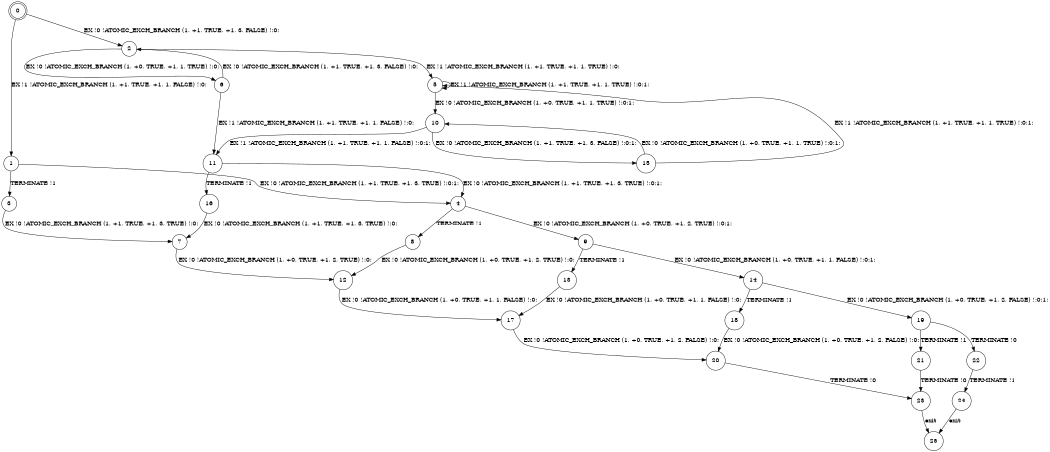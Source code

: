 digraph BCG {
size = "7, 10.5";
center = TRUE;
node [shape = circle];
0 [peripheries = 2];
0 -> 1 [label = "EX !1 !ATOMIC_EXCH_BRANCH (1, +1, TRUE, +1, 1, FALSE) !:0:"];
0 -> 2 [label = "EX !0 !ATOMIC_EXCH_BRANCH (1, +1, TRUE, +1, 3, FALSE) !:0:"];
1 -> 3 [label = "TERMINATE !1"];
1 -> 4 [label = "EX !0 !ATOMIC_EXCH_BRANCH (1, +1, TRUE, +1, 3, TRUE) !:0:1:"];
2 -> 5 [label = "EX !1 !ATOMIC_EXCH_BRANCH (1, +1, TRUE, +1, 1, TRUE) !:0:"];
2 -> 6 [label = "EX !0 !ATOMIC_EXCH_BRANCH (1, +0, TRUE, +1, 1, TRUE) !:0:"];
3 -> 7 [label = "EX !0 !ATOMIC_EXCH_BRANCH (1, +1, TRUE, +1, 3, TRUE) !:0:"];
4 -> 8 [label = "TERMINATE !1"];
4 -> 9 [label = "EX !0 !ATOMIC_EXCH_BRANCH (1, +0, TRUE, +1, 2, TRUE) !:0:1:"];
5 -> 5 [label = "EX !1 !ATOMIC_EXCH_BRANCH (1, +1, TRUE, +1, 1, TRUE) !:0:1:"];
5 -> 10 [label = "EX !0 !ATOMIC_EXCH_BRANCH (1, +0, TRUE, +1, 1, TRUE) !:0:1:"];
6 -> 11 [label = "EX !1 !ATOMIC_EXCH_BRANCH (1, +1, TRUE, +1, 1, FALSE) !:0:"];
6 -> 2 [label = "EX !0 !ATOMIC_EXCH_BRANCH (1, +1, TRUE, +1, 3, FALSE) !:0:"];
7 -> 12 [label = "EX !0 !ATOMIC_EXCH_BRANCH (1, +0, TRUE, +1, 2, TRUE) !:0:"];
8 -> 12 [label = "EX !0 !ATOMIC_EXCH_BRANCH (1, +0, TRUE, +1, 2, TRUE) !:0:"];
9 -> 13 [label = "TERMINATE !1"];
9 -> 14 [label = "EX !0 !ATOMIC_EXCH_BRANCH (1, +0, TRUE, +1, 1, FALSE) !:0:1:"];
10 -> 11 [label = "EX !1 !ATOMIC_EXCH_BRANCH (1, +1, TRUE, +1, 1, FALSE) !:0:1:"];
10 -> 15 [label = "EX !0 !ATOMIC_EXCH_BRANCH (1, +1, TRUE, +1, 3, FALSE) !:0:1:"];
11 -> 16 [label = "TERMINATE !1"];
11 -> 4 [label = "EX !0 !ATOMIC_EXCH_BRANCH (1, +1, TRUE, +1, 3, TRUE) !:0:1:"];
12 -> 17 [label = "EX !0 !ATOMIC_EXCH_BRANCH (1, +0, TRUE, +1, 1, FALSE) !:0:"];
13 -> 17 [label = "EX !0 !ATOMIC_EXCH_BRANCH (1, +0, TRUE, +1, 1, FALSE) !:0:"];
14 -> 18 [label = "TERMINATE !1"];
14 -> 19 [label = "EX !0 !ATOMIC_EXCH_BRANCH (1, +0, TRUE, +1, 2, FALSE) !:0:1:"];
15 -> 5 [label = "EX !1 !ATOMIC_EXCH_BRANCH (1, +1, TRUE, +1, 1, TRUE) !:0:1:"];
15 -> 10 [label = "EX !0 !ATOMIC_EXCH_BRANCH (1, +0, TRUE, +1, 1, TRUE) !:0:1:"];
16 -> 7 [label = "EX !0 !ATOMIC_EXCH_BRANCH (1, +1, TRUE, +1, 3, TRUE) !:0:"];
17 -> 20 [label = "EX !0 !ATOMIC_EXCH_BRANCH (1, +0, TRUE, +1, 2, FALSE) !:0:"];
18 -> 20 [label = "EX !0 !ATOMIC_EXCH_BRANCH (1, +0, TRUE, +1, 2, FALSE) !:0:"];
19 -> 21 [label = "TERMINATE !1"];
19 -> 22 [label = "TERMINATE !0"];
20 -> 23 [label = "TERMINATE !0"];
21 -> 23 [label = "TERMINATE !0"];
22 -> 24 [label = "TERMINATE !1"];
23 -> 25 [label = "exit"];
24 -> 25 [label = "exit"];
}
